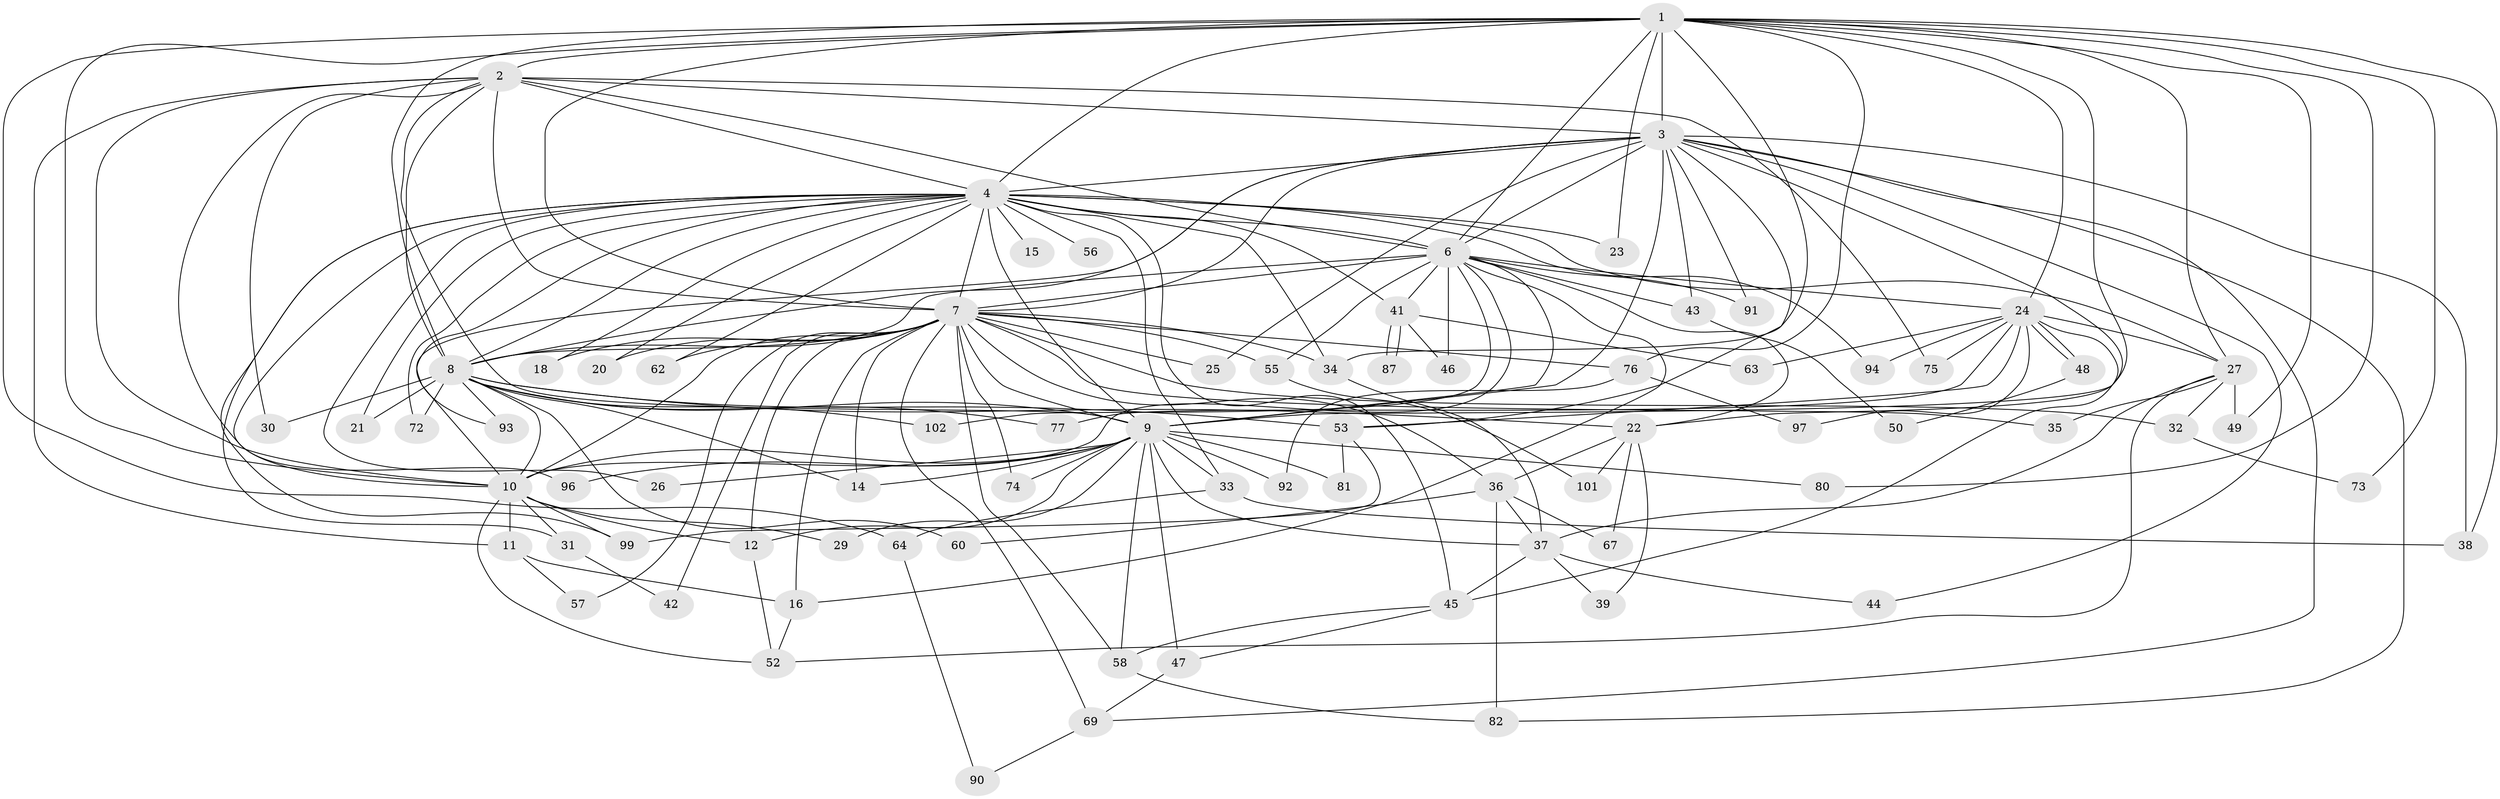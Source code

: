 // original degree distribution, {19: 0.0196078431372549, 13: 0.00980392156862745, 15: 0.0196078431372549, 26: 0.00980392156862745, 17: 0.00980392156862745, 23: 0.00980392156862745, 20: 0.00980392156862745, 24: 0.00980392156862745, 4: 0.09803921568627451, 6: 0.00980392156862745, 3: 0.18627450980392157, 2: 0.5294117647058824, 8: 0.0196078431372549, 5: 0.029411764705882353, 11: 0.00980392156862745, 7: 0.0196078431372549}
// Generated by graph-tools (version 1.1) at 2025/11/02/27/25 16:11:04]
// undirected, 76 vertices, 185 edges
graph export_dot {
graph [start="1"]
  node [color=gray90,style=filled];
  1 [super="+88"];
  2;
  3 [super="+65"];
  4 [super="+5"];
  6 [super="+13"];
  7 [super="+17"];
  8 [super="+71"];
  9 [super="+68"];
  10;
  11 [super="+95"];
  12 [super="+19"];
  14 [super="+59"];
  15;
  16;
  18;
  20;
  21;
  22 [super="+28"];
  23;
  24 [super="+61"];
  25;
  26;
  27 [super="+84"];
  29;
  30;
  31 [super="+78"];
  32;
  33;
  34 [super="+51"];
  35;
  36 [super="+40"];
  37 [super="+70"];
  38 [super="+86"];
  39;
  41 [super="+66"];
  42;
  43;
  44;
  45;
  46;
  47 [super="+89"];
  48;
  49;
  50;
  52 [super="+83"];
  53 [super="+54"];
  55;
  56;
  57;
  58 [super="+98"];
  60;
  62;
  63;
  64;
  67;
  69;
  72;
  73;
  74;
  75;
  76 [super="+79"];
  77;
  80;
  81;
  82 [super="+85"];
  87;
  90;
  91;
  92;
  93;
  94;
  96;
  97;
  99 [super="+100"];
  101;
  102;
  1 -- 2;
  1 -- 3;
  1 -- 4 [weight=2];
  1 -- 6;
  1 -- 7;
  1 -- 8;
  1 -- 9;
  1 -- 10;
  1 -- 23;
  1 -- 24;
  1 -- 34;
  1 -- 38;
  1 -- 49;
  1 -- 64;
  1 -- 73;
  1 -- 80;
  1 -- 27;
  1 -- 76;
  2 -- 3;
  2 -- 4 [weight=2];
  2 -- 6;
  2 -- 7;
  2 -- 8;
  2 -- 9;
  2 -- 10;
  2 -- 11;
  2 -- 30;
  2 -- 75;
  2 -- 96;
  3 -- 4 [weight=2];
  3 -- 6 [weight=2];
  3 -- 7;
  3 -- 8;
  3 -- 9;
  3 -- 10;
  3 -- 22;
  3 -- 25;
  3 -- 38;
  3 -- 43;
  3 -- 44;
  3 -- 69;
  3 -- 91;
  3 -- 53;
  3 -- 82;
  4 -- 6 [weight=3];
  4 -- 7 [weight=2];
  4 -- 8 [weight=2];
  4 -- 9 [weight=2];
  4 -- 10 [weight=2];
  4 -- 15 [weight=2];
  4 -- 31 [weight=2];
  4 -- 41 [weight=2];
  4 -- 56 [weight=2];
  4 -- 62;
  4 -- 94;
  4 -- 72;
  4 -- 18;
  4 -- 20;
  4 -- 21;
  4 -- 23;
  4 -- 26;
  4 -- 27;
  4 -- 93;
  4 -- 33;
  4 -- 45;
  4 -- 99;
  4 -- 34;
  6 -- 7 [weight=2];
  6 -- 8;
  6 -- 9;
  6 -- 10;
  6 -- 22;
  6 -- 43;
  6 -- 55;
  6 -- 91;
  6 -- 102;
  6 -- 16;
  6 -- 24;
  6 -- 41;
  6 -- 46;
  7 -- 8;
  7 -- 9;
  7 -- 10;
  7 -- 12;
  7 -- 14;
  7 -- 16;
  7 -- 18;
  7 -- 20;
  7 -- 25;
  7 -- 34;
  7 -- 35;
  7 -- 36;
  7 -- 42;
  7 -- 57;
  7 -- 74;
  7 -- 76 [weight=2];
  7 -- 32;
  7 -- 69;
  7 -- 55;
  7 -- 58;
  7 -- 62;
  8 -- 9;
  8 -- 10;
  8 -- 21;
  8 -- 30;
  8 -- 53;
  8 -- 60 [weight=2];
  8 -- 72;
  8 -- 77;
  8 -- 93;
  8 -- 102;
  8 -- 22;
  8 -- 14;
  9 -- 10;
  9 -- 12;
  9 -- 14;
  9 -- 26;
  9 -- 29;
  9 -- 33;
  9 -- 37;
  9 -- 47;
  9 -- 74;
  9 -- 80;
  9 -- 81;
  9 -- 92;
  9 -- 96;
  9 -- 58;
  10 -- 11;
  10 -- 29;
  10 -- 31;
  10 -- 52;
  10 -- 99;
  10 -- 12;
  11 -- 57;
  11 -- 16;
  12 -- 52;
  16 -- 52;
  22 -- 39;
  22 -- 67;
  22 -- 36;
  22 -- 101;
  24 -- 27;
  24 -- 48;
  24 -- 48;
  24 -- 53;
  24 -- 63;
  24 -- 75;
  24 -- 94;
  24 -- 97;
  24 -- 77;
  24 -- 45;
  27 -- 32;
  27 -- 35;
  27 -- 37;
  27 -- 49;
  27 -- 52;
  31 -- 42;
  32 -- 73;
  33 -- 64;
  33 -- 38;
  34 -- 37;
  36 -- 82;
  36 -- 67;
  36 -- 37;
  36 -- 60;
  37 -- 39;
  37 -- 44;
  37 -- 45;
  41 -- 46;
  41 -- 63;
  41 -- 87;
  41 -- 87;
  43 -- 50;
  45 -- 47;
  45 -- 58;
  47 -- 69;
  48 -- 50;
  53 -- 99;
  53 -- 81;
  55 -- 101;
  58 -- 82;
  64 -- 90;
  69 -- 90;
  76 -- 97;
  76 -- 92;
}
